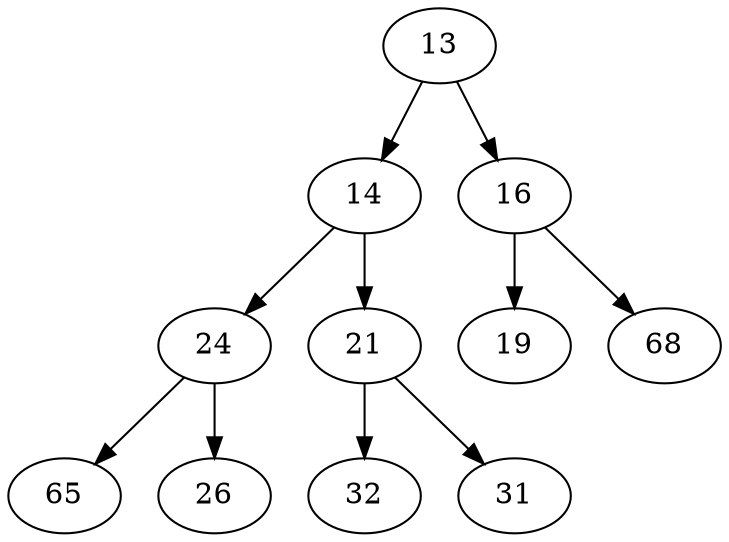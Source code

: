 digraph G {
  13 -> 14;
  13 -> 16;
  14 -> 24;
  14 -> 21;
  16 -> 19;
  16 -> 68;
  24 -> 65;
  24 -> 26;
  21 -> 32;
  21 -> 31;
}